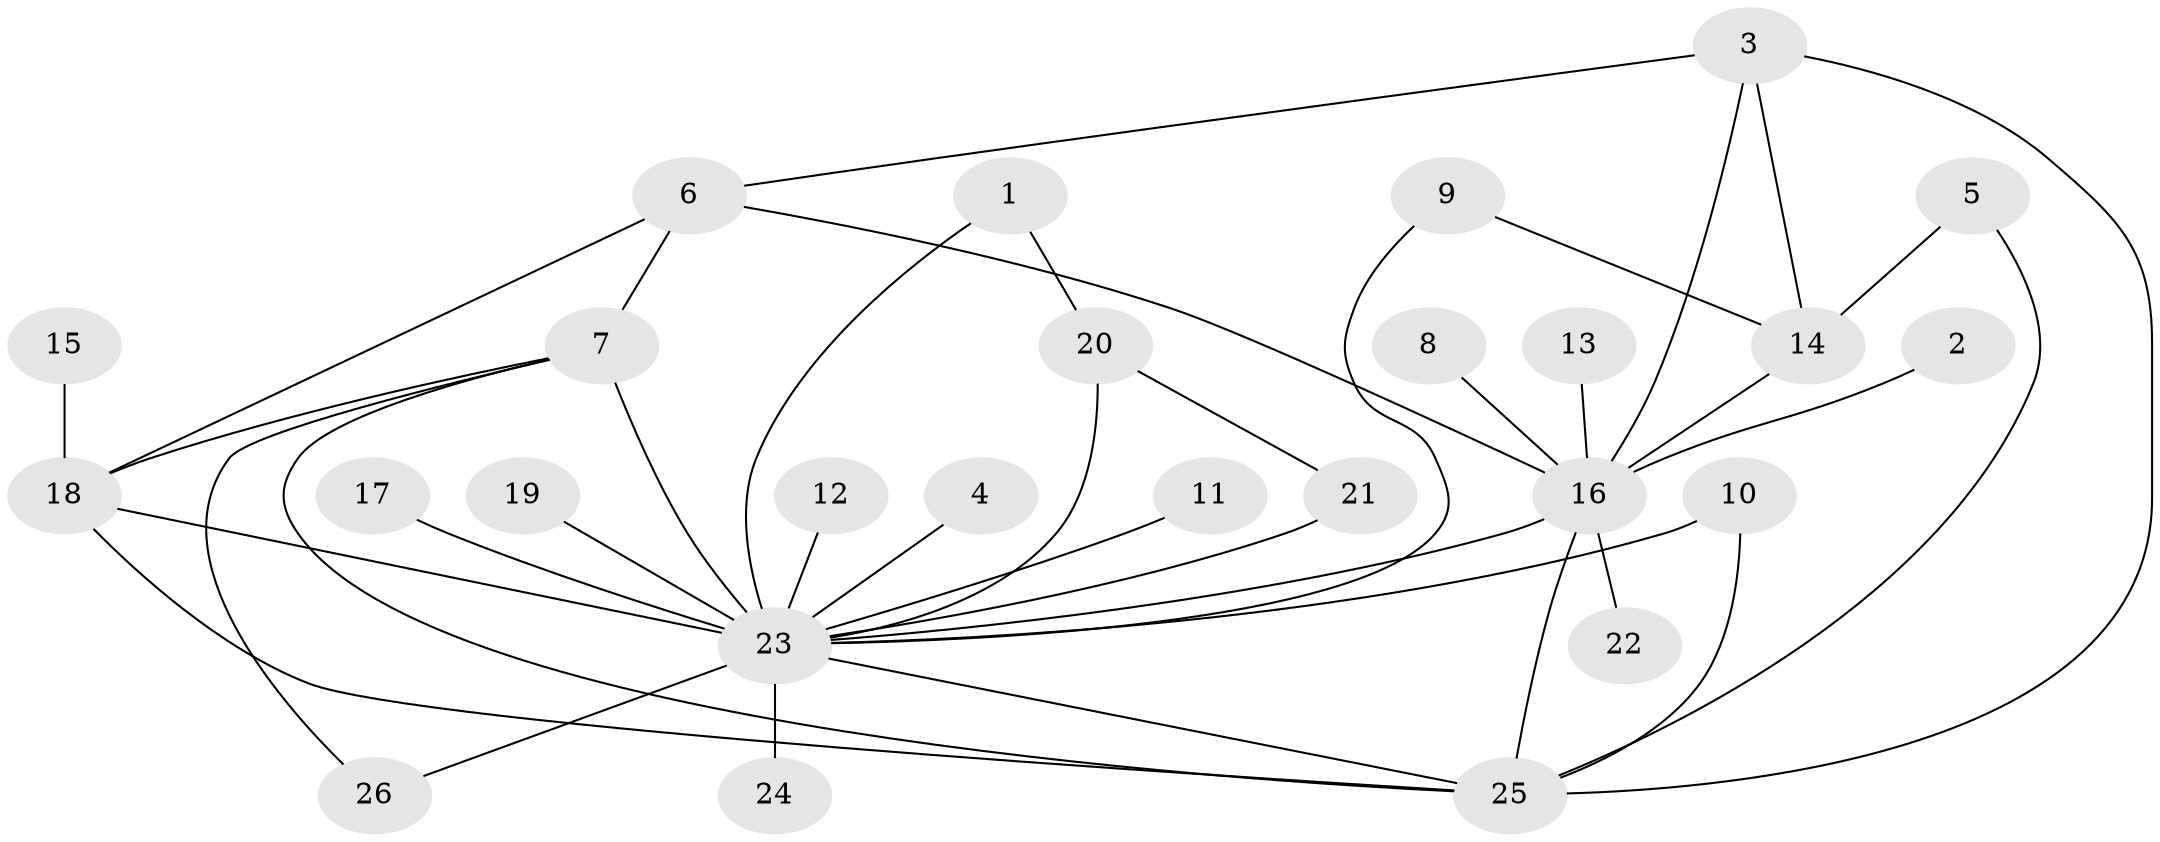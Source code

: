 // original degree distribution, {14: 0.02, 7: 0.02, 3: 0.12, 6: 0.08, 2: 0.28, 1: 0.34, 16: 0.02, 4: 0.12}
// Generated by graph-tools (version 1.1) at 2025/50/03/09/25 03:50:00]
// undirected, 26 vertices, 40 edges
graph export_dot {
graph [start="1"]
  node [color=gray90,style=filled];
  1;
  2;
  3;
  4;
  5;
  6;
  7;
  8;
  9;
  10;
  11;
  12;
  13;
  14;
  15;
  16;
  17;
  18;
  19;
  20;
  21;
  22;
  23;
  24;
  25;
  26;
  1 -- 20 [weight=1.0];
  1 -- 23 [weight=1.0];
  2 -- 16 [weight=1.0];
  3 -- 6 [weight=1.0];
  3 -- 14 [weight=1.0];
  3 -- 16 [weight=1.0];
  3 -- 25 [weight=1.0];
  4 -- 23 [weight=1.0];
  5 -- 14 [weight=1.0];
  5 -- 25 [weight=1.0];
  6 -- 7 [weight=1.0];
  6 -- 16 [weight=1.0];
  6 -- 18 [weight=1.0];
  7 -- 18 [weight=1.0];
  7 -- 23 [weight=3.0];
  7 -- 25 [weight=1.0];
  7 -- 26 [weight=1.0];
  8 -- 16 [weight=1.0];
  9 -- 14 [weight=1.0];
  9 -- 23 [weight=1.0];
  10 -- 23 [weight=1.0];
  10 -- 25 [weight=1.0];
  11 -- 23 [weight=1.0];
  12 -- 23 [weight=1.0];
  13 -- 16 [weight=1.0];
  14 -- 16 [weight=1.0];
  15 -- 18 [weight=1.0];
  16 -- 22 [weight=1.0];
  16 -- 23 [weight=1.0];
  16 -- 25 [weight=3.0];
  17 -- 23 [weight=1.0];
  18 -- 23 [weight=2.0];
  18 -- 25 [weight=2.0];
  19 -- 23 [weight=1.0];
  20 -- 21 [weight=1.0];
  20 -- 23 [weight=1.0];
  21 -- 23 [weight=1.0];
  23 -- 24 [weight=1.0];
  23 -- 25 [weight=1.0];
  23 -- 26 [weight=1.0];
}
